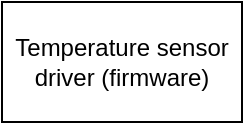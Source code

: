 <mxfile version="22.1.18" type="github">
  <diagram name="Page-1" id="qCO8pEl2zJ2py9bg0hVu">
    <mxGraphModel dx="1207" dy="627" grid="1" gridSize="10" guides="1" tooltips="1" connect="1" arrows="1" fold="1" page="1" pageScale="1" pageWidth="850" pageHeight="1100" math="0" shadow="0">
      <root>
        <mxCell id="0" />
        <mxCell id="1" parent="0" />
        <mxCell id="cvJQp6pP5oyXREMTl6of-1" value="Temperature sensor driver (firmware)" style="rounded=0;whiteSpace=wrap;html=1;" vertex="1" parent="1">
          <mxGeometry x="90" y="110" width="120" height="60" as="geometry" />
        </mxCell>
      </root>
    </mxGraphModel>
  </diagram>
</mxfile>
